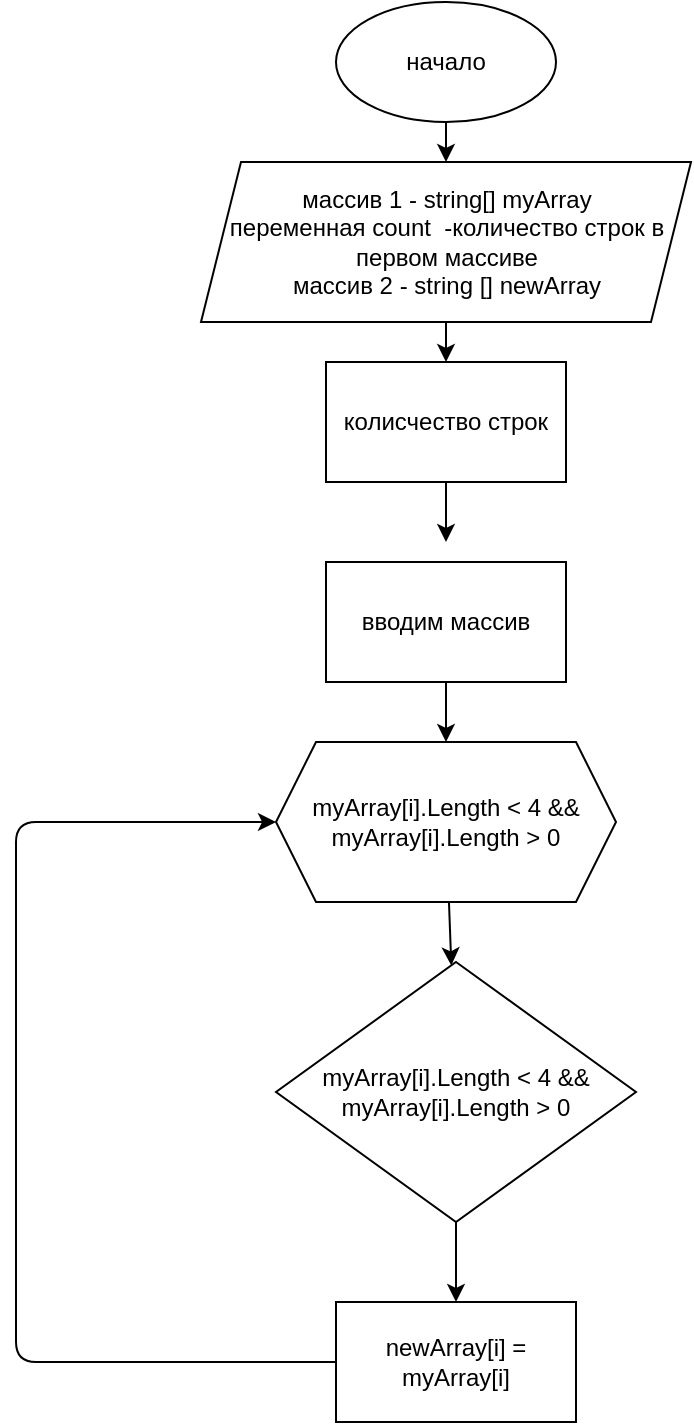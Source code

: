 <mxfile>
    <diagram id="IhfWhq2cMPhMKqJ4MAZQ" name="Страница 1">
        <mxGraphModel dx="1047" dy="472" grid="1" gridSize="10" guides="1" tooltips="1" connect="1" arrows="1" fold="1" page="1" pageScale="1" pageWidth="827" pageHeight="1169" math="0" shadow="0">
            <root>
                <mxCell id="0"/>
                <mxCell id="1" parent="0"/>
                <mxCell id="4" value="" style="edgeStyle=none;html=1;" edge="1" parent="1" source="2" target="3">
                    <mxGeometry relative="1" as="geometry"/>
                </mxCell>
                <mxCell id="2" value="начало" style="ellipse;whiteSpace=wrap;html=1;" vertex="1" parent="1">
                    <mxGeometry x="280" y="20" width="110" height="60" as="geometry"/>
                </mxCell>
                <mxCell id="6" value="" style="edgeStyle=none;html=1;" edge="1" parent="1" source="3" target="5">
                    <mxGeometry relative="1" as="geometry"/>
                </mxCell>
                <mxCell id="3" value="массив 1 - string[] myArray&lt;br&gt;переменная count&amp;nbsp; -количество строк в первом массиве&lt;br&gt;массив 2 - string [] newArray" style="shape=parallelogram;perimeter=parallelogramPerimeter;whiteSpace=wrap;html=1;fixedSize=1;" vertex="1" parent="1">
                    <mxGeometry x="212.5" y="100" width="245" height="80" as="geometry"/>
                </mxCell>
                <mxCell id="7" style="edgeStyle=none;html=1;" edge="1" parent="1" source="5">
                    <mxGeometry relative="1" as="geometry">
                        <mxPoint x="335" y="290" as="targetPoint"/>
                    </mxGeometry>
                </mxCell>
                <mxCell id="5" value="колисчество строк" style="whiteSpace=wrap;html=1;" vertex="1" parent="1">
                    <mxGeometry x="275" y="200" width="120" height="60" as="geometry"/>
                </mxCell>
                <mxCell id="12" value="" style="edgeStyle=none;html=1;" edge="1" parent="1" source="9" target="11">
                    <mxGeometry relative="1" as="geometry"/>
                </mxCell>
                <mxCell id="9" value="вводим массив" style="whiteSpace=wrap;html=1;" vertex="1" parent="1">
                    <mxGeometry x="275" y="300" width="120" height="60" as="geometry"/>
                </mxCell>
                <mxCell id="14" value="" style="edgeStyle=none;html=1;" edge="1" parent="1" source="11" target="13">
                    <mxGeometry relative="1" as="geometry"/>
                </mxCell>
                <mxCell id="11" value="myArray[i].Length &amp;lt; 4 &amp;amp;&amp;amp; myArray[i].Length &amp;gt; 0" style="shape=hexagon;perimeter=hexagonPerimeter2;whiteSpace=wrap;html=1;fixedSize=1;" vertex="1" parent="1">
                    <mxGeometry x="250" y="390" width="170" height="80" as="geometry"/>
                </mxCell>
                <mxCell id="18" value="" style="edgeStyle=none;html=1;" edge="1" parent="1" source="13" target="17">
                    <mxGeometry relative="1" as="geometry"/>
                </mxCell>
                <mxCell id="13" value="&lt;span&gt;myArray[i].Length &amp;lt; 4 &amp;amp;&amp;amp; myArray[i].Length &amp;gt; 0&lt;/span&gt;" style="rhombus;whiteSpace=wrap;html=1;" vertex="1" parent="1">
                    <mxGeometry x="250" y="500" width="180" height="130" as="geometry"/>
                </mxCell>
                <mxCell id="19" style="edgeStyle=none;html=1;entryX=0;entryY=0.5;entryDx=0;entryDy=0;" edge="1" parent="1" source="17" target="11">
                    <mxGeometry relative="1" as="geometry">
                        <Array as="points">
                            <mxPoint x="120" y="700"/>
                            <mxPoint x="120" y="430"/>
                        </Array>
                    </mxGeometry>
                </mxCell>
                <mxCell id="17" value="newArray[i] = myArray[i]" style="whiteSpace=wrap;html=1;" vertex="1" parent="1">
                    <mxGeometry x="280" y="670" width="120" height="60" as="geometry"/>
                </mxCell>
            </root>
        </mxGraphModel>
    </diagram>
</mxfile>